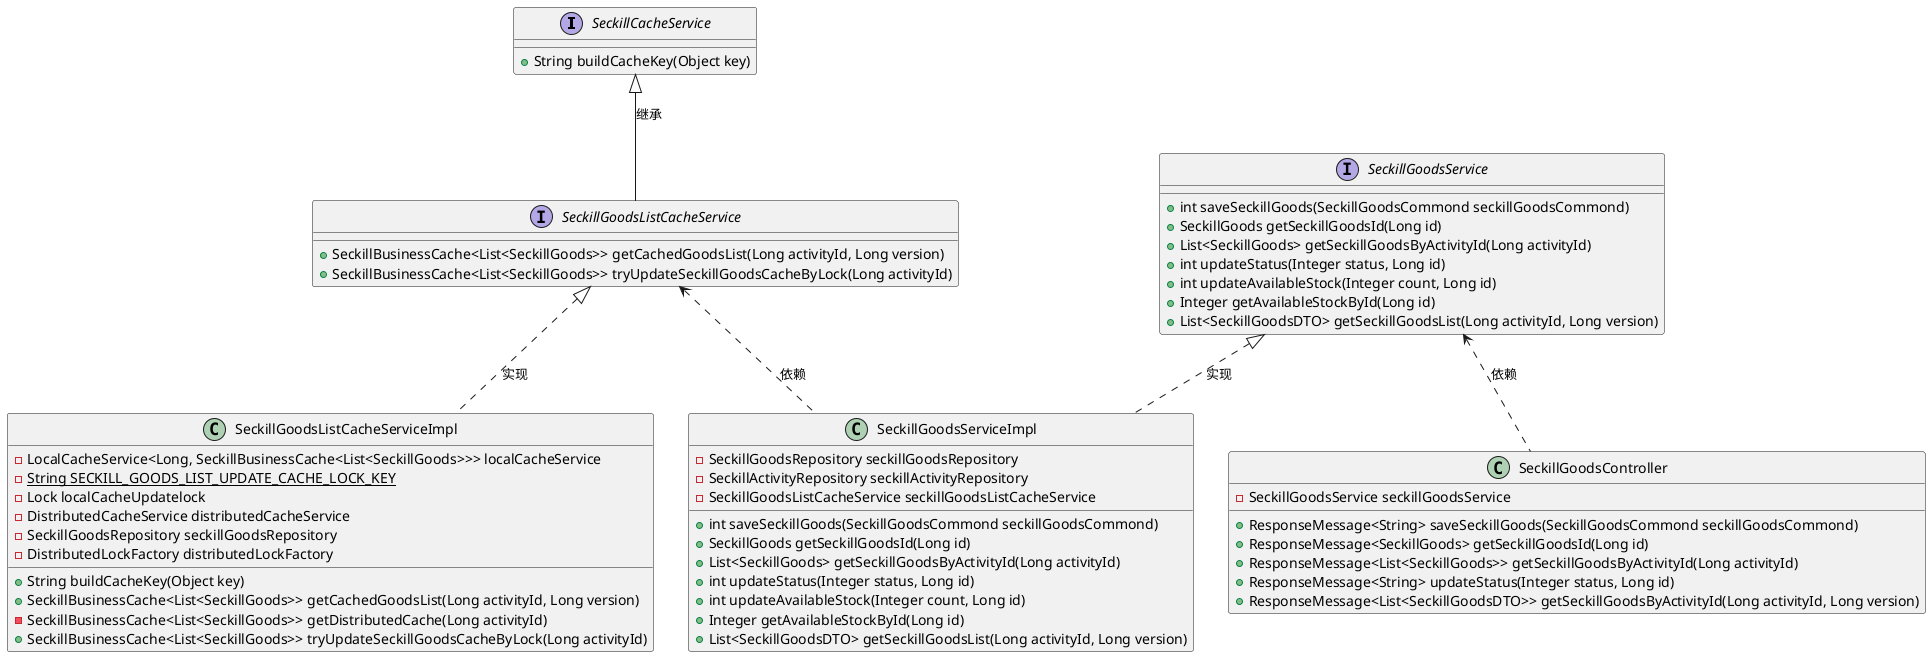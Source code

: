 @startuml
'https://plantuml.com/class-diagram

interface SeckillCacheService{
    + String buildCacheKey(Object key)
}

interface SeckillGoodsListCacheService{
    + SeckillBusinessCache<List<SeckillGoods>> getCachedGoodsList(Long activityId, Long version)
    + SeckillBusinessCache<List<SeckillGoods>> tryUpdateSeckillGoodsCacheByLock(Long activityId)
}

interface SeckillGoodsService{
    + int saveSeckillGoods(SeckillGoodsCommond seckillGoodsCommond)
    + SeckillGoods getSeckillGoodsId(Long id)
    + List<SeckillGoods> getSeckillGoodsByActivityId(Long activityId)
    + int updateStatus(Integer status, Long id)
    + int updateAvailableStock(Integer count, Long id)
    + Integer getAvailableStockById(Long id)
    + List<SeckillGoodsDTO> getSeckillGoodsList(Long activityId, Long version)
}

class SeckillGoodsListCacheServiceImpl{
    - LocalCacheService<Long, SeckillBusinessCache<List<SeckillGoods>>> localCacheService
    - {static} String SECKILL_GOODS_LIST_UPDATE_CACHE_LOCK_KEY
    - Lock localCacheUpdatelock
    - DistributedCacheService distributedCacheService
    - SeckillGoodsRepository seckillGoodsRepository
    - DistributedLockFactory distributedLockFactory
    + String buildCacheKey(Object key)
    + SeckillBusinessCache<List<SeckillGoods>> getCachedGoodsList(Long activityId, Long version)
    - SeckillBusinessCache<List<SeckillGoods>> getDistributedCache(Long activityId)
    + SeckillBusinessCache<List<SeckillGoods>> tryUpdateSeckillGoodsCacheByLock(Long activityId)
}

class SeckillGoodsServiceImpl{
    - SeckillGoodsRepository seckillGoodsRepository
    - SeckillActivityRepository seckillActivityRepository
    - SeckillGoodsListCacheService seckillGoodsListCacheService
    + int saveSeckillGoods(SeckillGoodsCommond seckillGoodsCommond)
    + SeckillGoods getSeckillGoodsId(Long id)
    + List<SeckillGoods> getSeckillGoodsByActivityId(Long activityId)
    + int updateStatus(Integer status, Long id)
    + int updateAvailableStock(Integer count, Long id)
    + Integer getAvailableStockById(Long id)
    + List<SeckillGoodsDTO> getSeckillGoodsList(Long activityId, Long version)
}

class SeckillGoodsController{
    - SeckillGoodsService seckillGoodsService
    + ResponseMessage<String> saveSeckillGoods(SeckillGoodsCommond seckillGoodsCommond)
    + ResponseMessage<SeckillGoods> getSeckillGoodsId(Long id)
    + ResponseMessage<List<SeckillGoods>> getSeckillGoodsByActivityId(Long activityId)
    + ResponseMessage<String> updateStatus(Integer status, Long id)
    + ResponseMessage<List<SeckillGoodsDTO>> getSeckillGoodsByActivityId(Long activityId, Long version)
}

SeckillCacheService <|-- SeckillGoodsListCacheService : 继承
SeckillGoodsListCacheService <|.. SeckillGoodsListCacheServiceImpl : 实现
SeckillGoodsService <|.. SeckillGoodsServiceImpl : 实现
SeckillGoodsListCacheService <.. SeckillGoodsServiceImpl : 依赖
SeckillGoodsService <.. SeckillGoodsController : 依赖
@enduml